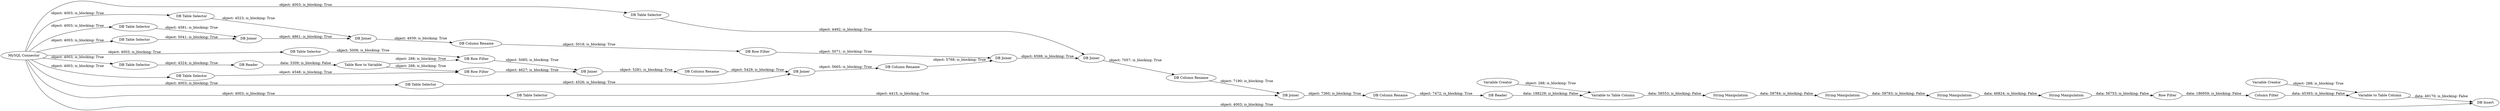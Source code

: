 digraph {
	"-2673457146120550210_44" [label="DB Table Selector"]
	"-2673457146120550210_43" [label="DB Table Selector"]
	"-2673457146120550210_21" [label="String Manipulation"]
	"-2673457146120550210_52" [label="DB Joiner"]
	"-2673457146120550210_36" [label="DB Table Selector"]
	"-2673457146120550210_40" [label="DB Column Rename"]
	"-2673457146120550210_139" [label="Row Filter"]
	"-2673457146120550210_147" [label="DB Row Filter"]
	"-2673457146120550210_74" [label="DB Joiner"]
	"-2673457146120550210_57" [label="DB Joiner"]
	"-2673457146120550210_78" [label="DB Table Selector"]
	"-2673457146120550210_131" [label="DB Table Selector"]
	"-2673457146120550210_142" [label="Variable Creator"]
	"-2673457146120550210_58" [label="DB Column Rename"]
	"-2673457146120550210_79" [label="DB Joiner"]
	"-2673457146120550210_56" [label="DB Table Selector"]
	"-2673457146120550210_144" [label="Column Filter"]
	"-2673457146120550210_54" [label="DB Joiner"]
	"-2673457146120550210_55" [label="DB Column Rename"]
	"-2673457146120550210_133" [label="Table Row to Variable"]
	"-2673457146120550210_146" [label="DB Row Filter"]
	"-2673457146120550210_145" [label="MySQL Connector"]
	"-2673457146120550210_71" [label="DB Table Selector"]
	"-2673457146120550210_59" [label="String Manipulation"]
	"-2673457146120550210_143" [label="Variable to Table Column"]
	"-2673457146120550210_41" [label="DB Reader"]
	"-2673457146120550210_69" [label="Variable to Table Column"]
	"-2673457146120550210_60" [label="String Manipulation"]
	"-2673457146120550210_76" [label="DB Row Filter"]
	"-2673457146120550210_42" [label="DB Insert"]
	"-2673457146120550210_80" [label="DB Column Rename"]
	"-2673457146120550210_39" [label="DB Joiner"]
	"-2673457146120550210_130" [label="DB Reader"]
	"-2673457146120550210_72" [label="DB Joiner"]
	"-2673457146120550210_38" [label="DB Table Selector"]
	"-2673457146120550210_53" [label="DB Table Selector"]
	"-2673457146120550210_75" [label="DB Column Rename"]
	"-2673457146120550210_77" [label="String Manipulation"]
	"-2673457146120550210_70" [label="Variable Creator"]
	"-2673457146120550210_145" -> "-2673457146120550210_38" [label="object: 4003; is_blocking: True"]
	"-2673457146120550210_143" -> "-2673457146120550210_42" [label="data: 49170; is_blocking: False"]
	"-2673457146120550210_60" -> "-2673457146120550210_77" [label="data: 58783; is_blocking: False"]
	"-2673457146120550210_70" -> "-2673457146120550210_69" [label="object: 288; is_blocking: True"]
	"-2673457146120550210_131" -> "-2673457146120550210_130" [label="object: 4324; is_blocking: True"]
	"-2673457146120550210_145" -> "-2673457146120550210_44" [label="object: 4003; is_blocking: True"]
	"-2673457146120550210_44" -> "-2673457146120550210_72" [label="object: 4581; is_blocking: True"]
	"-2673457146120550210_145" -> "-2673457146120550210_36" [label="object: 4003; is_blocking: True"]
	"-2673457146120550210_78" -> "-2673457146120550210_79" [label="object: 4415; is_blocking: True"]
	"-2673457146120550210_145" -> "-2673457146120550210_53" [label="object: 4003; is_blocking: True"]
	"-2673457146120550210_56" -> "-2673457146120550210_57" [label="object: 4492; is_blocking: True"]
	"-2673457146120550210_74" -> "-2673457146120550210_75" [label="object: 4939; is_blocking: True"]
	"-2673457146120550210_36" -> "-2673457146120550210_146" [label="object: 5006; is_blocking: True"]
	"-2673457146120550210_41" -> "-2673457146120550210_69" [label="data: 188229; is_blocking: False"]
	"-2673457146120550210_59" -> "-2673457146120550210_60" [label="data: 58784; is_blocking: False"]
	"-2673457146120550210_145" -> "-2673457146120550210_71" [label="object: 4003; is_blocking: True"]
	"-2673457146120550210_38" -> "-2673457146120550210_147" [label="object: 4548; is_blocking: True"]
	"-2673457146120550210_21" -> "-2673457146120550210_139" [label="data: 56753; is_blocking: False"]
	"-2673457146120550210_39" -> "-2673457146120550210_40" [label="object: 5281; is_blocking: True"]
	"-2673457146120550210_145" -> "-2673457146120550210_42" [label="object: 4003; is_blocking: True"]
	"-2673457146120550210_145" -> "-2673457146120550210_43" [label="object: 4003; is_blocking: True"]
	"-2673457146120550210_57" -> "-2673457146120550210_58" [label="object: 7057; is_blocking: True"]
	"-2673457146120550210_53" -> "-2673457146120550210_54" [label="object: 4526; is_blocking: True"]
	"-2673457146120550210_54" -> "-2673457146120550210_55" [label="object: 5665; is_blocking: True"]
	"-2673457146120550210_55" -> "-2673457146120550210_52" [label="object: 5768; is_blocking: True"]
	"-2673457146120550210_43" -> "-2673457146120550210_74" [label="object: 4523; is_blocking: True"]
	"-2673457146120550210_133" -> "-2673457146120550210_147" [label="object: 288; is_blocking: True"]
	"-2673457146120550210_144" -> "-2673457146120550210_143" [label="data: 45393; is_blocking: False"]
	"-2673457146120550210_75" -> "-2673457146120550210_76" [label="object: 5018; is_blocking: True"]
	"-2673457146120550210_139" -> "-2673457146120550210_144" [label="data: 186959; is_blocking: False"]
	"-2673457146120550210_58" -> "-2673457146120550210_79" [label="object: 7190; is_blocking: True"]
	"-2673457146120550210_79" -> "-2673457146120550210_80" [label="object: 7360; is_blocking: True"]
	"-2673457146120550210_71" -> "-2673457146120550210_72" [label="object: 5041; is_blocking: True"]
	"-2673457146120550210_52" -> "-2673457146120550210_57" [label="object: 6598; is_blocking: True"]
	"-2673457146120550210_147" -> "-2673457146120550210_39" [label="object: 4627; is_blocking: True"]
	"-2673457146120550210_133" -> "-2673457146120550210_146" [label="object: 288; is_blocking: True"]
	"-2673457146120550210_146" -> "-2673457146120550210_39" [label="object: 5085; is_blocking: True"]
	"-2673457146120550210_145" -> "-2673457146120550210_78" [label="object: 4003; is_blocking: True"]
	"-2673457146120550210_40" -> "-2673457146120550210_54" [label="object: 5429; is_blocking: True"]
	"-2673457146120550210_142" -> "-2673457146120550210_143" [label="object: 288; is_blocking: True"]
	"-2673457146120550210_145" -> "-2673457146120550210_131" [label="object: 4003; is_blocking: True"]
	"-2673457146120550210_130" -> "-2673457146120550210_133" [label="data: 3309; is_blocking: False"]
	"-2673457146120550210_72" -> "-2673457146120550210_74" [label="object: 4861; is_blocking: True"]
	"-2673457146120550210_145" -> "-2673457146120550210_56" [label="object: 4003; is_blocking: True"]
	"-2673457146120550210_69" -> "-2673457146120550210_59" [label="data: 58553; is_blocking: False"]
	"-2673457146120550210_76" -> "-2673457146120550210_52" [label="object: 5071; is_blocking: True"]
	"-2673457146120550210_80" -> "-2673457146120550210_41" [label="object: 7472; is_blocking: True"]
	"-2673457146120550210_77" -> "-2673457146120550210_21" [label="data: 46824; is_blocking: False"]
	rankdir=LR
}
